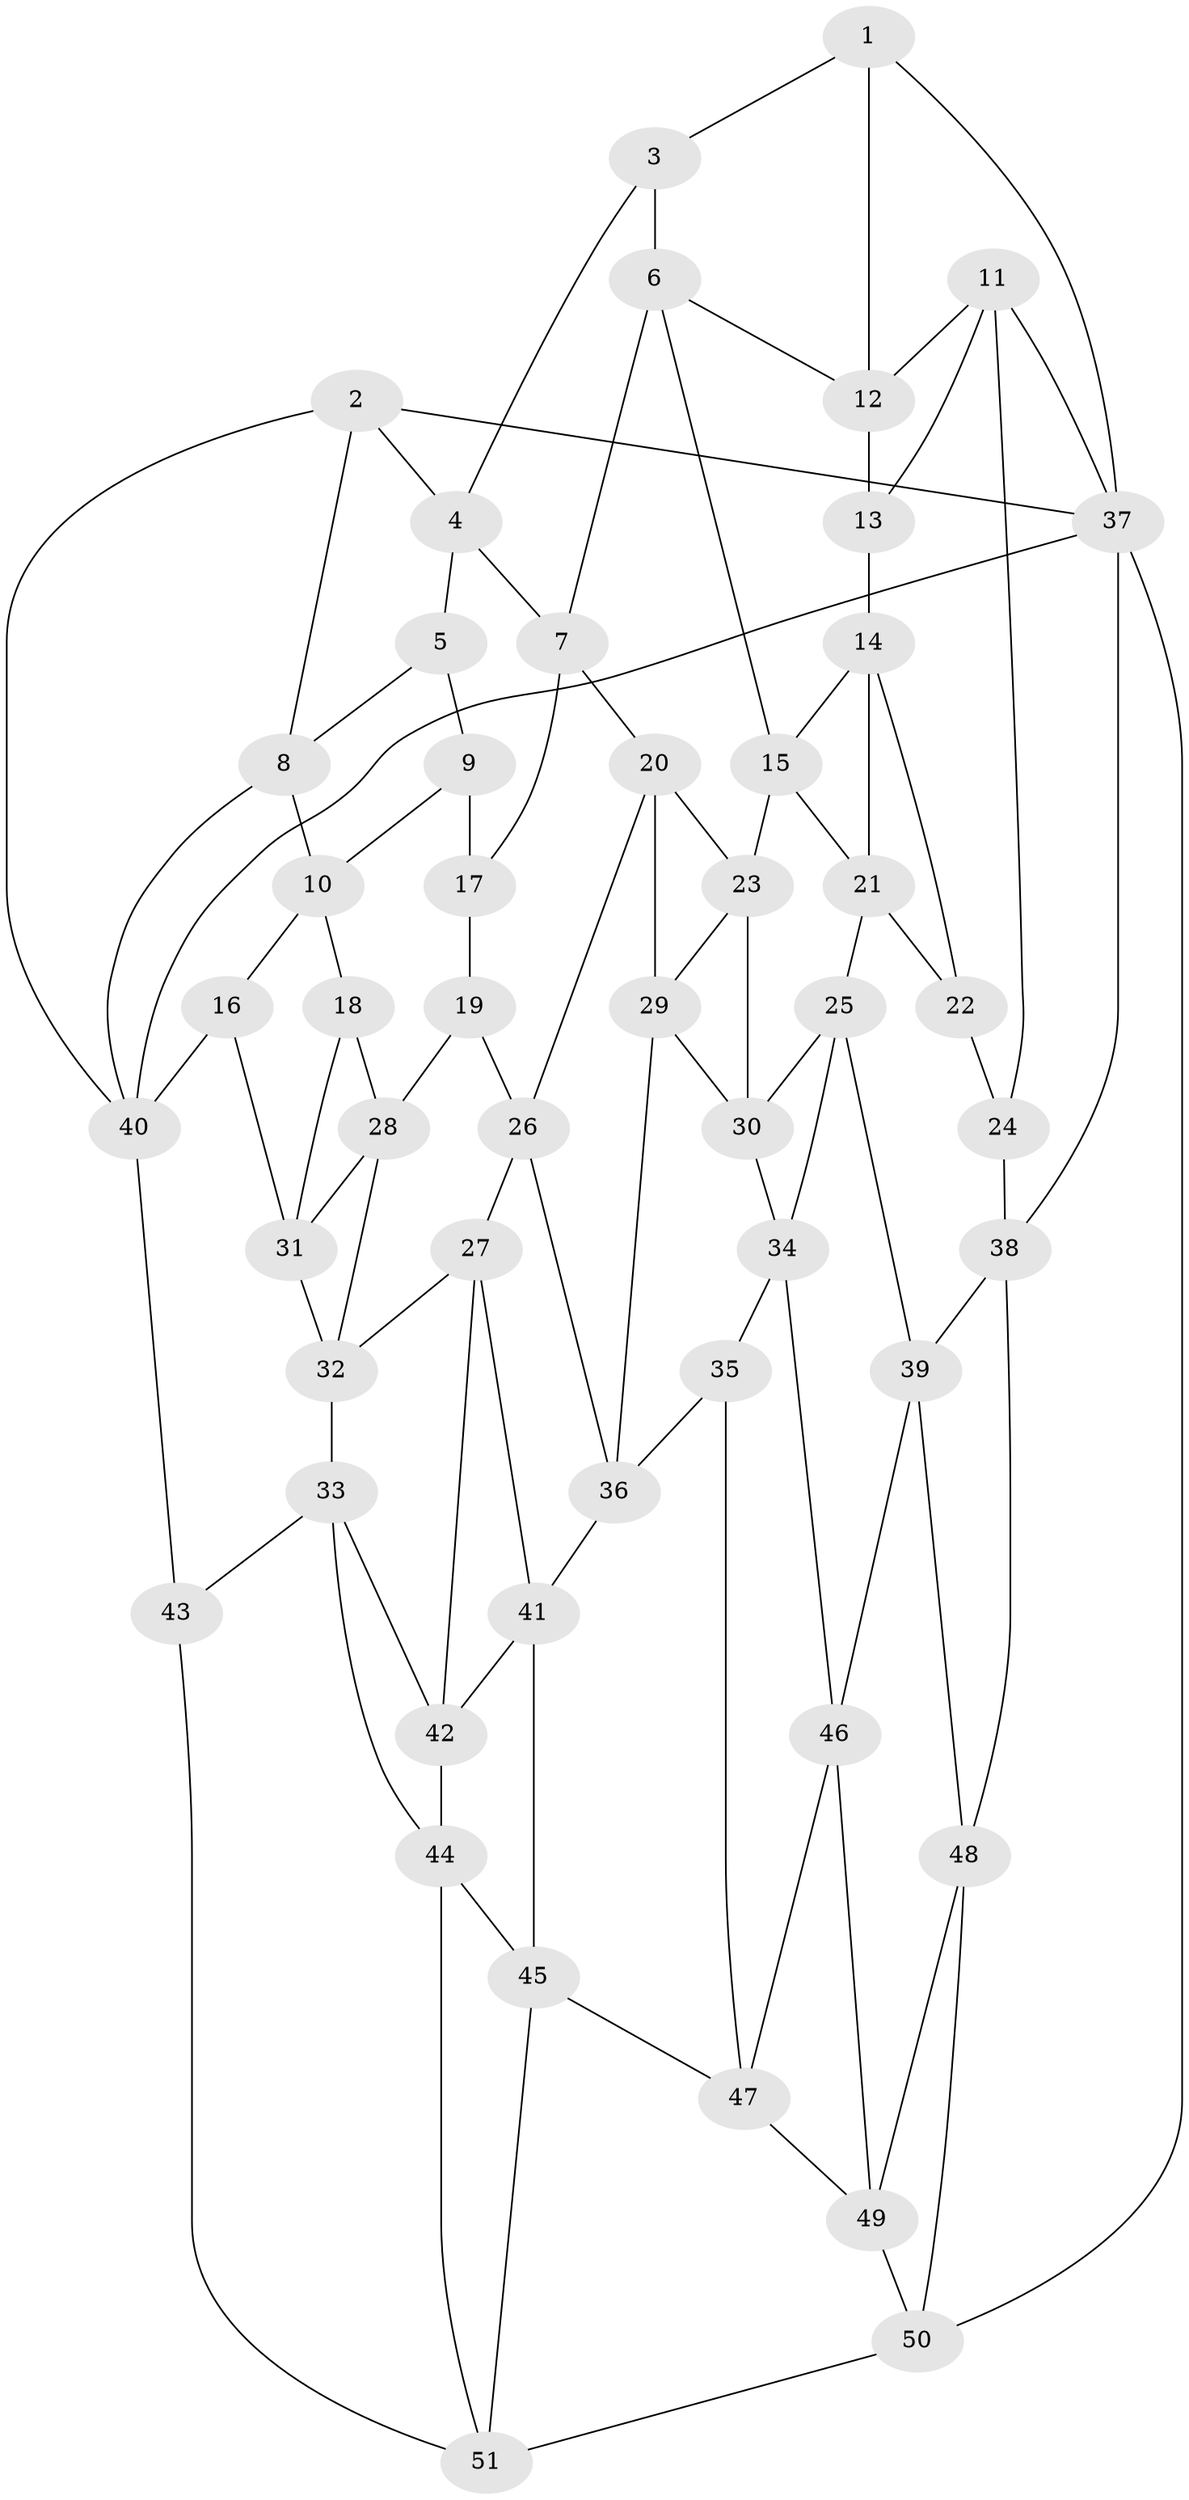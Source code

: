 // original degree distribution, {3: 0.019801980198019802, 4: 0.2079207920792079, 5: 0.594059405940594, 6: 0.1782178217821782}
// Generated by graph-tools (version 1.1) at 2025/51/03/09/25 03:51:02]
// undirected, 51 vertices, 97 edges
graph export_dot {
graph [start="1"]
  node [color=gray90,style=filled];
  1;
  2;
  3;
  4;
  5;
  6;
  7;
  8;
  9;
  10;
  11;
  12;
  13;
  14;
  15;
  16;
  17;
  18;
  19;
  20;
  21;
  22;
  23;
  24;
  25;
  26;
  27;
  28;
  29;
  30;
  31;
  32;
  33;
  34;
  35;
  36;
  37;
  38;
  39;
  40;
  41;
  42;
  43;
  44;
  45;
  46;
  47;
  48;
  49;
  50;
  51;
  1 -- 3 [weight=1.0];
  1 -- 12 [weight=1.0];
  1 -- 37 [weight=1.0];
  2 -- 4 [weight=1.0];
  2 -- 8 [weight=1.0];
  2 -- 37 [weight=1.0];
  2 -- 40 [weight=1.0];
  3 -- 4 [weight=1.0];
  3 -- 6 [weight=1.0];
  4 -- 5 [weight=1.0];
  4 -- 7 [weight=1.0];
  5 -- 8 [weight=1.0];
  5 -- 9 [weight=1.0];
  6 -- 7 [weight=1.0];
  6 -- 12 [weight=1.0];
  6 -- 15 [weight=1.0];
  7 -- 17 [weight=1.0];
  7 -- 20 [weight=1.0];
  8 -- 10 [weight=1.0];
  8 -- 40 [weight=1.0];
  9 -- 10 [weight=1.0];
  9 -- 17 [weight=2.0];
  10 -- 16 [weight=1.0];
  10 -- 18 [weight=1.0];
  11 -- 12 [weight=1.0];
  11 -- 13 [weight=1.0];
  11 -- 24 [weight=1.0];
  11 -- 37 [weight=1.0];
  12 -- 13 [weight=1.0];
  13 -- 14 [weight=1.0];
  14 -- 15 [weight=1.0];
  14 -- 21 [weight=1.0];
  14 -- 22 [weight=1.0];
  15 -- 21 [weight=1.0];
  15 -- 23 [weight=1.0];
  16 -- 31 [weight=1.0];
  16 -- 40 [weight=1.0];
  17 -- 19 [weight=1.0];
  18 -- 28 [weight=1.0];
  18 -- 31 [weight=1.0];
  19 -- 26 [weight=1.0];
  19 -- 28 [weight=1.0];
  20 -- 23 [weight=1.0];
  20 -- 26 [weight=1.0];
  20 -- 29 [weight=1.0];
  21 -- 22 [weight=1.0];
  21 -- 25 [weight=1.0];
  22 -- 24 [weight=2.0];
  23 -- 29 [weight=1.0];
  23 -- 30 [weight=1.0];
  24 -- 38 [weight=1.0];
  25 -- 30 [weight=1.0];
  25 -- 34 [weight=1.0];
  25 -- 39 [weight=1.0];
  26 -- 27 [weight=1.0];
  26 -- 36 [weight=1.0];
  27 -- 32 [weight=1.0];
  27 -- 41 [weight=1.0];
  27 -- 42 [weight=1.0];
  28 -- 31 [weight=1.0];
  28 -- 32 [weight=1.0];
  29 -- 30 [weight=1.0];
  29 -- 36 [weight=1.0];
  30 -- 34 [weight=1.0];
  31 -- 32 [weight=1.0];
  32 -- 33 [weight=1.0];
  33 -- 42 [weight=1.0];
  33 -- 43 [weight=1.0];
  33 -- 44 [weight=1.0];
  34 -- 35 [weight=1.0];
  34 -- 46 [weight=1.0];
  35 -- 36 [weight=1.0];
  35 -- 47 [weight=1.0];
  36 -- 41 [weight=1.0];
  37 -- 38 [weight=1.0];
  37 -- 40 [weight=1.0];
  37 -- 50 [weight=1.0];
  38 -- 39 [weight=1.0];
  38 -- 48 [weight=1.0];
  39 -- 46 [weight=1.0];
  39 -- 48 [weight=1.0];
  40 -- 43 [weight=2.0];
  41 -- 42 [weight=1.0];
  41 -- 45 [weight=1.0];
  42 -- 44 [weight=1.0];
  43 -- 51 [weight=1.0];
  44 -- 45 [weight=1.0];
  44 -- 51 [weight=1.0];
  45 -- 47 [weight=1.0];
  45 -- 51 [weight=1.0];
  46 -- 47 [weight=1.0];
  46 -- 49 [weight=1.0];
  47 -- 49 [weight=1.0];
  48 -- 49 [weight=1.0];
  48 -- 50 [weight=1.0];
  49 -- 50 [weight=1.0];
  50 -- 51 [weight=1.0];
}
